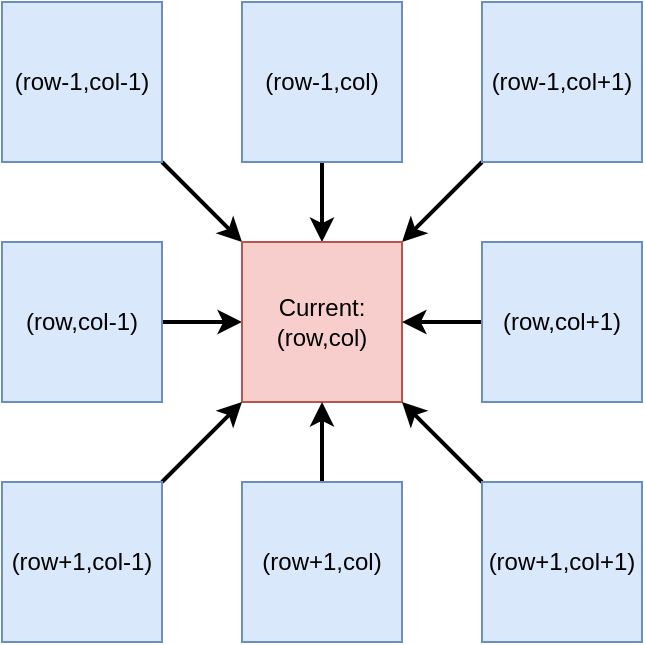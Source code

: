 <mxfile version="22.1.2" type="device">
  <diagram name="Page-1" id="HJA8yLRVBJEQP20IWrum">
    <mxGraphModel dx="1063" dy="878" grid="1" gridSize="10" guides="1" tooltips="1" connect="1" arrows="1" fold="1" page="1" pageScale="1" pageWidth="827" pageHeight="1169" math="0" shadow="0">
      <root>
        <mxCell id="0" />
        <mxCell id="1" parent="0" />
        <mxCell id="7TiqcWHem0mOnSq_I0lU-10" style="rounded=0;orthogonalLoop=1;jettySize=auto;html=1;exitX=1;exitY=1;exitDx=0;exitDy=0;entryX=0;entryY=0;entryDx=0;entryDy=0;strokeWidth=2;" edge="1" parent="1" source="7TiqcWHem0mOnSq_I0lU-1" target="7TiqcWHem0mOnSq_I0lU-5">
          <mxGeometry relative="1" as="geometry" />
        </mxCell>
        <mxCell id="7TiqcWHem0mOnSq_I0lU-1" value="(row-1,col-1)" style="whiteSpace=wrap;html=1;aspect=fixed;fillColor=#dae8fc;strokeColor=#6c8ebf;" vertex="1" parent="1">
          <mxGeometry x="240" y="280" width="80" height="80" as="geometry" />
        </mxCell>
        <mxCell id="7TiqcWHem0mOnSq_I0lU-17" style="edgeStyle=orthogonalEdgeStyle;rounded=0;orthogonalLoop=1;jettySize=auto;html=1;exitX=1;exitY=0.5;exitDx=0;exitDy=0;entryX=0;entryY=0.5;entryDx=0;entryDy=0;strokeWidth=2;" edge="1" parent="1" source="7TiqcWHem0mOnSq_I0lU-2" target="7TiqcWHem0mOnSq_I0lU-5">
          <mxGeometry relative="1" as="geometry" />
        </mxCell>
        <mxCell id="7TiqcWHem0mOnSq_I0lU-2" value="(row,col-1)" style="whiteSpace=wrap;html=1;aspect=fixed;fillColor=#dae8fc;strokeColor=#6c8ebf;" vertex="1" parent="1">
          <mxGeometry x="240" y="400" width="80" height="80" as="geometry" />
        </mxCell>
        <mxCell id="7TiqcWHem0mOnSq_I0lU-11" style="edgeStyle=orthogonalEdgeStyle;rounded=0;orthogonalLoop=1;jettySize=auto;html=1;exitX=0.5;exitY=1;exitDx=0;exitDy=0;entryX=0.5;entryY=0;entryDx=0;entryDy=0;strokeWidth=2;" edge="1" parent="1" source="7TiqcWHem0mOnSq_I0lU-3" target="7TiqcWHem0mOnSq_I0lU-5">
          <mxGeometry relative="1" as="geometry" />
        </mxCell>
        <mxCell id="7TiqcWHem0mOnSq_I0lU-3" value="(row-1,col)" style="whiteSpace=wrap;html=1;aspect=fixed;fillColor=#dae8fc;strokeColor=#6c8ebf;" vertex="1" parent="1">
          <mxGeometry x="360" y="280" width="80" height="80" as="geometry" />
        </mxCell>
        <mxCell id="7TiqcWHem0mOnSq_I0lU-12" style="rounded=0;orthogonalLoop=1;jettySize=auto;html=1;exitX=0;exitY=1;exitDx=0;exitDy=0;entryX=1;entryY=0;entryDx=0;entryDy=0;strokeWidth=2;" edge="1" parent="1" source="7TiqcWHem0mOnSq_I0lU-4" target="7TiqcWHem0mOnSq_I0lU-5">
          <mxGeometry relative="1" as="geometry" />
        </mxCell>
        <mxCell id="7TiqcWHem0mOnSq_I0lU-4" value="(row-1,col+1)" style="whiteSpace=wrap;html=1;aspect=fixed;fillColor=#dae8fc;strokeColor=#6c8ebf;" vertex="1" parent="1">
          <mxGeometry x="480" y="280" width="80" height="80" as="geometry" />
        </mxCell>
        <mxCell id="7TiqcWHem0mOnSq_I0lU-5" value="Current:&lt;br&gt;(row,col)" style="whiteSpace=wrap;html=1;aspect=fixed;fillColor=#f8cecc;strokeColor=#b85450;" vertex="1" parent="1">
          <mxGeometry x="360" y="400" width="80" height="80" as="geometry" />
        </mxCell>
        <mxCell id="7TiqcWHem0mOnSq_I0lU-13" style="edgeStyle=orthogonalEdgeStyle;rounded=0;orthogonalLoop=1;jettySize=auto;html=1;exitX=0;exitY=0.5;exitDx=0;exitDy=0;entryX=1;entryY=0.5;entryDx=0;entryDy=0;strokeWidth=2;" edge="1" parent="1" source="7TiqcWHem0mOnSq_I0lU-6" target="7TiqcWHem0mOnSq_I0lU-5">
          <mxGeometry relative="1" as="geometry" />
        </mxCell>
        <mxCell id="7TiqcWHem0mOnSq_I0lU-6" value="(row,col+1)" style="whiteSpace=wrap;html=1;aspect=fixed;fillColor=#dae8fc;strokeColor=#6c8ebf;" vertex="1" parent="1">
          <mxGeometry x="480" y="400" width="80" height="80" as="geometry" />
        </mxCell>
        <mxCell id="7TiqcWHem0mOnSq_I0lU-15" style="edgeStyle=orthogonalEdgeStyle;rounded=0;orthogonalLoop=1;jettySize=auto;html=1;exitX=0.5;exitY=0;exitDx=0;exitDy=0;entryX=0.5;entryY=1;entryDx=0;entryDy=0;strokeWidth=2;" edge="1" parent="1" source="7TiqcWHem0mOnSq_I0lU-7" target="7TiqcWHem0mOnSq_I0lU-5">
          <mxGeometry relative="1" as="geometry" />
        </mxCell>
        <mxCell id="7TiqcWHem0mOnSq_I0lU-7" value="(row+1,col)" style="whiteSpace=wrap;html=1;aspect=fixed;fillColor=#dae8fc;strokeColor=#6c8ebf;" vertex="1" parent="1">
          <mxGeometry x="360" y="520" width="80" height="80" as="geometry" />
        </mxCell>
        <mxCell id="7TiqcWHem0mOnSq_I0lU-16" style="rounded=0;orthogonalLoop=1;jettySize=auto;html=1;exitX=1;exitY=0;exitDx=0;exitDy=0;entryX=0;entryY=1;entryDx=0;entryDy=0;strokeWidth=2;" edge="1" parent="1" source="7TiqcWHem0mOnSq_I0lU-8" target="7TiqcWHem0mOnSq_I0lU-5">
          <mxGeometry relative="1" as="geometry" />
        </mxCell>
        <mxCell id="7TiqcWHem0mOnSq_I0lU-8" value="(row+1,col-1)" style="whiteSpace=wrap;html=1;aspect=fixed;fillColor=#dae8fc;strokeColor=#6c8ebf;" vertex="1" parent="1">
          <mxGeometry x="240" y="520" width="80" height="80" as="geometry" />
        </mxCell>
        <mxCell id="7TiqcWHem0mOnSq_I0lU-14" style="rounded=0;orthogonalLoop=1;jettySize=auto;html=1;exitX=0;exitY=0;exitDx=0;exitDy=0;entryX=1;entryY=1;entryDx=0;entryDy=0;strokeWidth=2;" edge="1" parent="1" source="7TiqcWHem0mOnSq_I0lU-9" target="7TiqcWHem0mOnSq_I0lU-5">
          <mxGeometry relative="1" as="geometry" />
        </mxCell>
        <mxCell id="7TiqcWHem0mOnSq_I0lU-9" value="(row+1,col+1)" style="whiteSpace=wrap;html=1;aspect=fixed;fillColor=#dae8fc;strokeColor=#6c8ebf;" vertex="1" parent="1">
          <mxGeometry x="480" y="520" width="80" height="80" as="geometry" />
        </mxCell>
      </root>
    </mxGraphModel>
  </diagram>
</mxfile>
